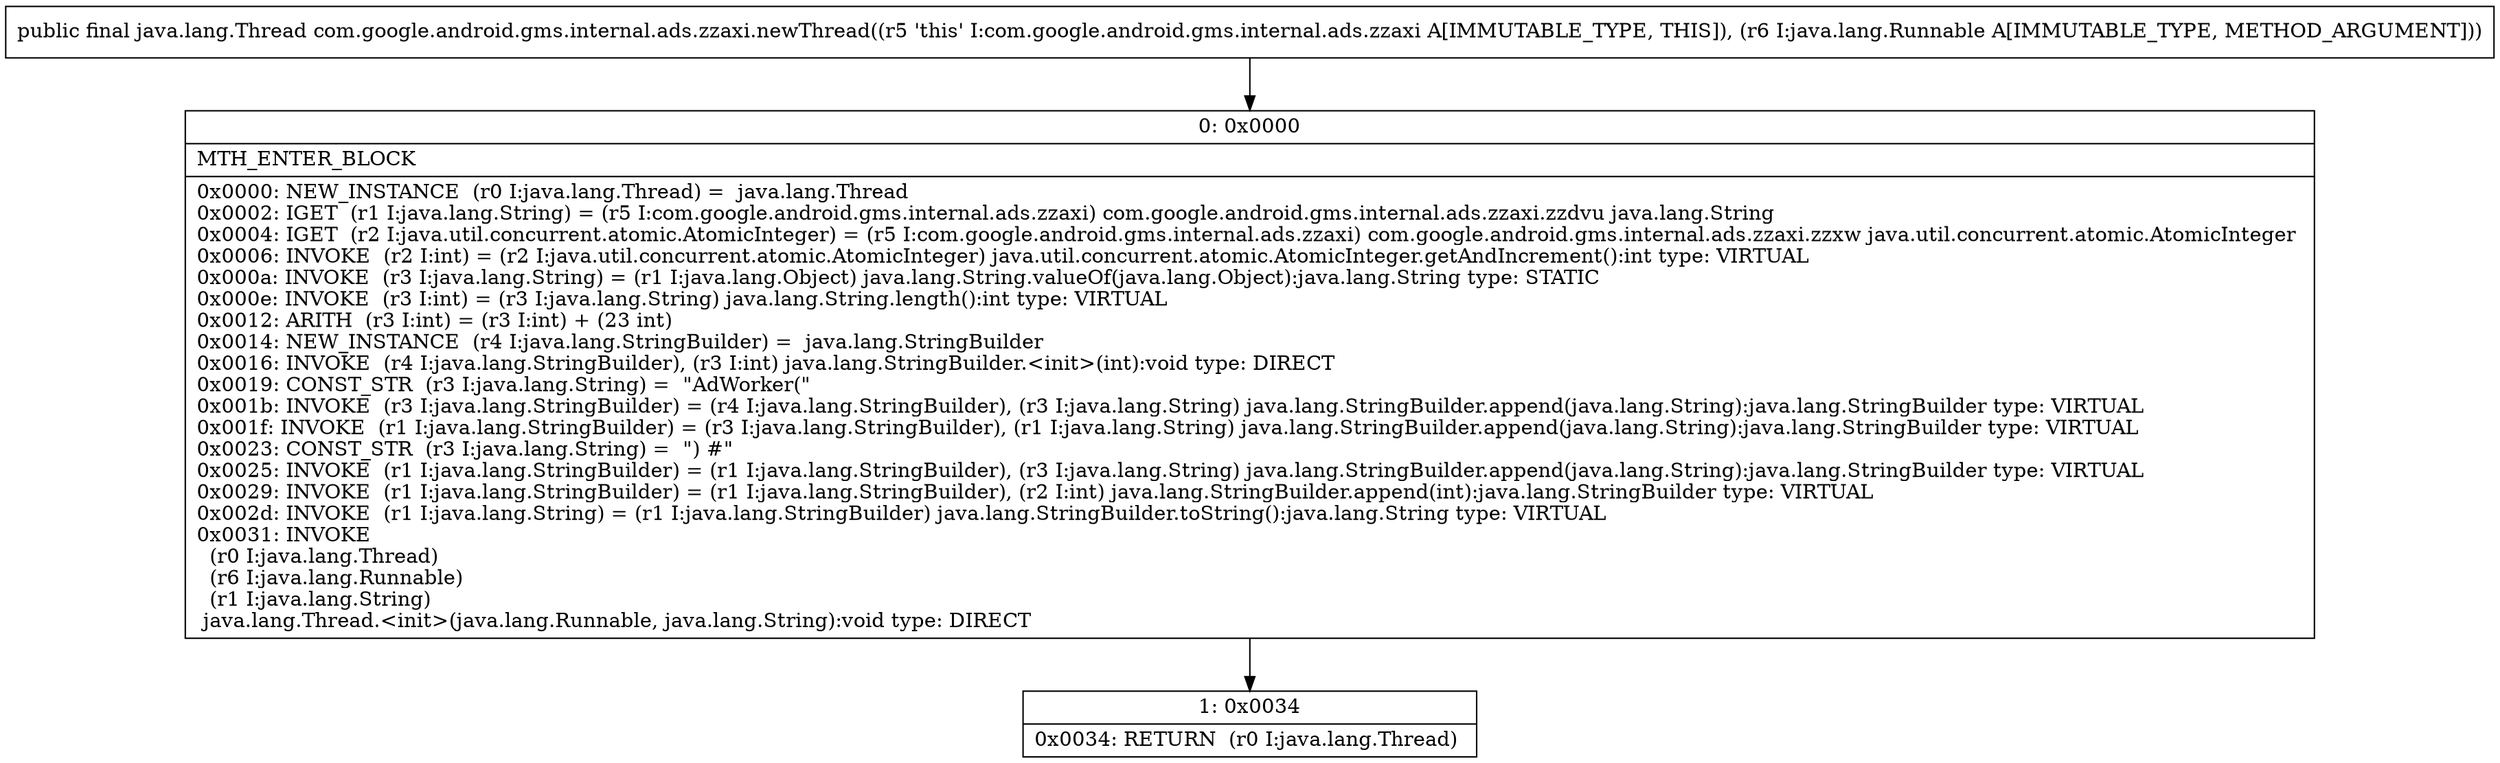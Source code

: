 digraph "CFG forcom.google.android.gms.internal.ads.zzaxi.newThread(Ljava\/lang\/Runnable;)Ljava\/lang\/Thread;" {
Node_0 [shape=record,label="{0\:\ 0x0000|MTH_ENTER_BLOCK\l|0x0000: NEW_INSTANCE  (r0 I:java.lang.Thread) =  java.lang.Thread \l0x0002: IGET  (r1 I:java.lang.String) = (r5 I:com.google.android.gms.internal.ads.zzaxi) com.google.android.gms.internal.ads.zzaxi.zzdvu java.lang.String \l0x0004: IGET  (r2 I:java.util.concurrent.atomic.AtomicInteger) = (r5 I:com.google.android.gms.internal.ads.zzaxi) com.google.android.gms.internal.ads.zzaxi.zzxw java.util.concurrent.atomic.AtomicInteger \l0x0006: INVOKE  (r2 I:int) = (r2 I:java.util.concurrent.atomic.AtomicInteger) java.util.concurrent.atomic.AtomicInteger.getAndIncrement():int type: VIRTUAL \l0x000a: INVOKE  (r3 I:java.lang.String) = (r1 I:java.lang.Object) java.lang.String.valueOf(java.lang.Object):java.lang.String type: STATIC \l0x000e: INVOKE  (r3 I:int) = (r3 I:java.lang.String) java.lang.String.length():int type: VIRTUAL \l0x0012: ARITH  (r3 I:int) = (r3 I:int) + (23 int) \l0x0014: NEW_INSTANCE  (r4 I:java.lang.StringBuilder) =  java.lang.StringBuilder \l0x0016: INVOKE  (r4 I:java.lang.StringBuilder), (r3 I:int) java.lang.StringBuilder.\<init\>(int):void type: DIRECT \l0x0019: CONST_STR  (r3 I:java.lang.String) =  \"AdWorker(\" \l0x001b: INVOKE  (r3 I:java.lang.StringBuilder) = (r4 I:java.lang.StringBuilder), (r3 I:java.lang.String) java.lang.StringBuilder.append(java.lang.String):java.lang.StringBuilder type: VIRTUAL \l0x001f: INVOKE  (r1 I:java.lang.StringBuilder) = (r3 I:java.lang.StringBuilder), (r1 I:java.lang.String) java.lang.StringBuilder.append(java.lang.String):java.lang.StringBuilder type: VIRTUAL \l0x0023: CONST_STR  (r3 I:java.lang.String) =  \") #\" \l0x0025: INVOKE  (r1 I:java.lang.StringBuilder) = (r1 I:java.lang.StringBuilder), (r3 I:java.lang.String) java.lang.StringBuilder.append(java.lang.String):java.lang.StringBuilder type: VIRTUAL \l0x0029: INVOKE  (r1 I:java.lang.StringBuilder) = (r1 I:java.lang.StringBuilder), (r2 I:int) java.lang.StringBuilder.append(int):java.lang.StringBuilder type: VIRTUAL \l0x002d: INVOKE  (r1 I:java.lang.String) = (r1 I:java.lang.StringBuilder) java.lang.StringBuilder.toString():java.lang.String type: VIRTUAL \l0x0031: INVOKE  \l  (r0 I:java.lang.Thread)\l  (r6 I:java.lang.Runnable)\l  (r1 I:java.lang.String)\l java.lang.Thread.\<init\>(java.lang.Runnable, java.lang.String):void type: DIRECT \l}"];
Node_1 [shape=record,label="{1\:\ 0x0034|0x0034: RETURN  (r0 I:java.lang.Thread) \l}"];
MethodNode[shape=record,label="{public final java.lang.Thread com.google.android.gms.internal.ads.zzaxi.newThread((r5 'this' I:com.google.android.gms.internal.ads.zzaxi A[IMMUTABLE_TYPE, THIS]), (r6 I:java.lang.Runnable A[IMMUTABLE_TYPE, METHOD_ARGUMENT])) }"];
MethodNode -> Node_0;
Node_0 -> Node_1;
}

